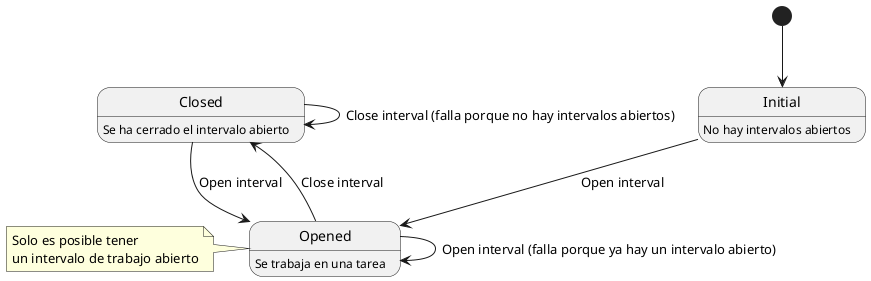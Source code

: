 @startuml
state Initial
Initial : No hay intervalos abiertos
state Opened
Opened : Se trabaja en una tarea
state Closed
Closed: Se ha cerrado el intervalo abierto

[*] --> Initial
Initial --> Opened : Open interval
Opened --> Opened : Open interval (falla porque ya hay un intervalo abierto)
Opened --> Closed : Close interval
Closed --> Closed : Close interval (falla porque no hay intervalos abiertos)
Closed -right-> Opened : Open interval


note left of Opened
  Solo es posible tener
  un intervalo de trabajo abierto
end note

@enduml
